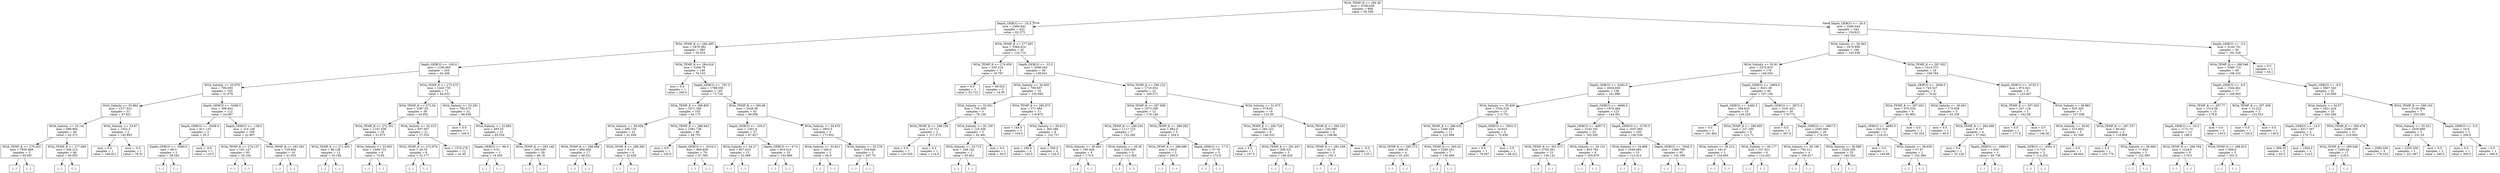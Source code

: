 digraph Tree {
node [shape=box] ;
0 [label="WOA_TEMP_K <= 294.36\nmse = 4706.628\nsamples = 666\nvalue = 95.508"] ;
1 [label="Depth_GEBCO <= -25.5\nmse = 2460.841\nsamples = 422\nvalue = 62.373"] ;
0 -> 1 [labeldistance=2.5, labelangle=45, headlabel="True"] ;
2 [label="WOA_TEMP_K <= 284.495\nmse = 1879.562\nsamples = 380\nvalue = 55.434"] ;
1 -> 2 ;
3 [label="Depth_GEBCO <= -100.0\nmse = 1236.063\nsamples = 234\nvalue = 42.456"] ;
2 -> 3 ;
4 [label="WOA_Salinity <= 33.879\nmse = 780.003\nsamples = 163\nvalue = 31.679"] ;
3 -> 4 ;
5 [label="WOA_Salinity <= 33.862\nmse = 1277.621\nsamples = 51\nvalue = 47.821"] ;
4 -> 5 ;
6 [label="WOA_Salinity <= 33.141\nmse = 699.984\nsamples = 49\nvalue = 42.372"] ;
5 -> 6 ;
7 [label="WOA_TEMP_K <= 279.562\nmse = 7850.889\nsamples = 3\nvalue = 95.667"] ;
6 -> 7 ;
8 [label="(...)"] ;
7 -> 8 ;
9 [label="(...)"] ;
7 -> 9 ;
12 [label="WOA_TEMP_K <= 277.669\nmse = 260.215\nsamples = 46\nvalue = 40.055"] ;
6 -> 12 ;
13 [label="(...)"] ;
12 -> 13 ;
88 [label="(...)"] ;
12 -> 88 ;
97 [label="WOA_Salinity <= 33.87\nmse = 1522.5\nsamples = 2\nvalue = 145.893"] ;
5 -> 97 ;
98 [label="mse = 0.0\nsamples = 1\nvalue = 168.421"] ;
97 -> 98 ;
99 [label="mse = -0.0\nsamples = 1\nvalue = 78.31"] ;
97 -> 99 ;
100 [label="Depth_GEBCO <= -5498.5\nmse = 396.643\nsamples = 112\nvalue = 24.587"] ;
4 -> 100 ;
101 [label="Depth_GEBCO <= -5508.0\nmse = 911.133\nsamples = 3\nvalue = 55.2"] ;
100 -> 101 ;
102 [label="Depth_GEBCO <= -5564.0\nmse = 68.3\nsamples = 2\nvalue = 39.543"] ;
101 -> 102 ;
103 [label="(...)"] ;
102 -> 103 ;
104 [label="(...)"] ;
102 -> 104 ;
105 [label="mse = -0.0\nsamples = 1\nvalue = 110.0"] ;
101 -> 105 ;
106 [label="Depth_GEBCO <= -138.0\nmse = 314.158\nsamples = 109\nvalue = 22.907"] ;
100 -> 106 ;
107 [label="WOA_TEMP_K <= 274.137\nmse = 191.147\nsamples = 93\nvalue = 20.104"] ;
106 -> 107 ;
108 [label="(...)"] ;
107 -> 108 ;
125 [label="(...)"] ;
107 -> 125 ;
250 [label="WOA_TEMP_K <= 281.561\nmse = 729.954\nsamples = 16\nvalue = 41.003"] ;
106 -> 250 ;
251 [label="(...)"] ;
250 -> 251 ;
258 [label="(...)"] ;
250 -> 258 ;
279 [label="WOA_TEMP_K <= 275.475\nmse = 1443.735\nsamples = 71\nvalue = 64.633"] ;
3 -> 279 ;
280 [label="WOA_TEMP_K <= 272.54\nmse = 1087.03\nsamples = 39\nvalue = 43.952"] ;
279 -> 280 ;
281 [label="WOA_TEMP_K <= 272.351\nmse = 1151.338\nsamples = 18\nvalue = 51.673"] ;
280 -> 281 ;
282 [label="WOA_TEMP_K <= 271.402\nmse = 96.129\nsamples = 12\nvalue = 33.185"] ;
281 -> 282 ;
283 [label="(...)"] ;
282 -> 283 ;
284 [label="(...)"] ;
282 -> 284 ;
297 [label="WOA_Salinity <= 33.093\nmse = 1499.722\nsamples = 6\nvalue = 75.85"] ;
281 -> 297 ;
298 [label="(...)"] ;
297 -> 298 ;
299 [label="(...)"] ;
297 -> 299 ;
300 [label="WOA_Salinity <= 32.415\nmse = 937.007\nsamples = 21\nvalue = 37.333"] ;
280 -> 300 ;
301 [label="WOA_TEMP_K <= 272.876\nmse = 26.33\nsamples = 9\nvalue = 31.177"] ;
300 -> 301 ;
302 [label="(...)"] ;
301 -> 302 ;
303 [label="(...)"] ;
301 -> 303 ;
304 [label="mse = 1570.276\nsamples = 12\nvalue = 41.95"] ;
300 -> 304 ;
305 [label="WOA_Salinity <= 33.291\nmse = 785.073\nsamples = 32\nvalue = 88.638"] ;
279 -> 305 ;
306 [label="mse = 0.0\nsamples = 1\nvalue = 180.0"] ;
305 -> 306 ;
307 [label="WOA_Salinity <= 33.983\nmse = 493.55\nsamples = 31\nvalue = 85.254"] ;
305 -> 307 ;
308 [label="Depth_GEBCO <= -86.5\nmse = 0.51\nsamples = 2\nvalue = 18.505"] ;
307 -> 308 ;
309 [label="(...)"] ;
308 -> 309 ;
310 [label="(...)"] ;
308 -> 310 ;
311 [label="WOA_TEMP_K <= 283.148\nmse = 245.049\nsamples = 29\nvalue = 89.18"] ;
307 -> 311 ;
312 [label="(...)"] ;
311 -> 312 ;
345 [label="(...)"] ;
311 -> 345 ;
348 [label="WOA_TEMP_K <= 284.616\nmse = 2208.76\nsamples = 146\nvalue = 76.133"] ;
2 -> 348 ;
349 [label="mse = 0.0\nsamples = 1\nvalue = 260.0"] ;
348 -> 349 ;
350 [label="Depth_GEBCO <= -791.5\nmse = 1789.005\nsamples = 145\nvalue = 73.724"] ;
348 -> 350 ;
351 [label="WOA_TEMP_K <= 288.805\nmse = 1071.346\nsamples = 103\nvalue = 62.175"] ;
350 -> 351 ;
352 [label="WOA_Salinity <= 38.058\nmse = 496.716\nsamples = 23\nvalue = 41.938"] ;
351 -> 352 ;
353 [label="WOA_TEMP_K <= 288.688\nmse = 484.404\nsamples = 17\nvalue = 49.521"] ;
352 -> 353 ;
354 [label="(...)"] ;
353 -> 354 ;
383 [label="(...)"] ;
353 -> 383 ;
384 [label="WOA_TEMP_K <= 286.392\nmse = 9.14\nsamples = 6\nvalue = 22.636"] ;
352 -> 384 ;
385 [label="(...)"] ;
384 -> 385 ;
386 [label="(...)"] ;
384 -> 386 ;
389 [label="WOA_TEMP_K <= 288.943\nmse = 1081.738\nsamples = 80\nvalue = 68.752"] ;
351 -> 389 ;
390 [label="mse = 0.0\nsamples = 1\nvalue = 230.6"] ;
389 -> 390 ;
391 [label="Depth_GEBCO <= -2010.5\nmse = 868.856\nsamples = 79\nvalue = 67.392"] ;
389 -> 391 ;
392 [label="(...)"] ;
391 -> 392 ;
517 [label="(...)"] ;
391 -> 517 ;
520 [label="WOA_TEMP_K <= 290.96\nmse = 2428.06\nsamples = 42\nvalue = 99.956"] ;
350 -> 520 ;
521 [label="Depth_GEBCO <= -105.5\nmse = 1301.4\nsamples = 37\nvalue = 87.627"] ;
520 -> 521 ;
522 [label="WOA_Salinity <= 34.27\nmse = 627.623\nsamples = 12\nvalue = 52.068"] ;
521 -> 522 ;
523 [label="(...)"] ;
522 -> 523 ;
528 [label="(...)"] ;
522 -> 528 ;
539 [label="Depth_GEBCO <= -47.0\nmse = 816.015\nsamples = 25\nvalue = 102.866"] ;
521 -> 539 ;
540 [label="(...)"] ;
539 -> 540 ;
555 [label="(...)"] ;
539 -> 555 ;
584 [label="WOA_Salinity <= 34.475\nmse = 2803.5\nsamples = 5\nvalue = 173.932"] ;
520 -> 584 ;
585 [label="WOA_Salinity <= 33.821\nmse = 200.0\nsamples = 2\nvalue = 95.0"] ;
584 -> 585 ;
586 [label="(...)"] ;
585 -> 586 ;
587 [label="(...)"] ;
585 -> 587 ;
588 [label="WOA_Salinity <= 35.278\nmse = 104.849\nsamples = 3\nvalue = 207.76"] ;
584 -> 588 ;
589 [label="(...)"] ;
588 -> 589 ;
590 [label="(...)"] ;
588 -> 590 ;
593 [label="WOA_TEMP_K <= 277.681\nmse = 3364.614\nsamples = 42\nvalue = 124.714"] ;
1 -> 593 ;
594 [label="WOA_TEMP_K <= 274.659\nmse = 205.216\nsamples = 4\nvalue = 19.797"] ;
593 -> 594 ;
595 [label="mse = 0.0\nsamples = 1\nvalue = 53.722"] ;
594 -> 595 ;
596 [label="mse = 46.624\nsamples = 3\nvalue = 14.95"] ;
594 -> 596 ;
597 [label="Depth_GEBCO <= -22.5\nmse = 2098.043\nsamples = 38\nvalue = 138.941"] ;
593 -> 597 ;
598 [label="WOA_Salinity <= 36.605\nmse = 790.837\nsamples = 16\nvalue = 105.085"] ;
597 -> 598 ;
599 [label="WOA_Salinity <= 33.651\nmse = 705.359\nsamples = 5\nvalue = 78.136"] ;
598 -> 599 ;
600 [label="WOA_TEMP_K <= 289.194\nmse = 10.711\nsamples = 2\nvalue = 117.273"] ;
599 -> 600 ;
601 [label="mse = 0.0\nsamples = 1\nvalue = 120.545"] ;
600 -> 601 ;
602 [label="mse = 0.0\nsamples = 1\nvalue = 114.0"] ;
600 -> 602 ;
603 [label="WOA_Salinity <= 35.159\nmse = 125.456\nsamples = 3\nvalue = 62.481"] ;
599 -> 603 ;
604 [label="WOA_Salinity <= 33.715\nmse = 108.142\nsamples = 2\nvalue = 65.601"] ;
603 -> 604 ;
605 [label="(...)"] ;
604 -> 605 ;
606 [label="(...)"] ;
604 -> 606 ;
607 [label="mse = 0.0\nsamples = 1\nvalue = 50.0"] ;
603 -> 607 ;
608 [label="WOA_TEMP_K <= 292.675\nmse = 371.484\nsamples = 11\nvalue = 116.875"] ;
598 -> 608 ;
609 [label="mse = 144.0\nsamples = 3\nvalue = 104.0"] ;
608 -> 609 ;
610 [label="WOA_Salinity <= 36.611\nmse = 365.289\nsamples = 8\nvalue = 122.727"] ;
608 -> 610 ;
611 [label="mse = 184.0\nsamples = 4\nvalue = 126.0"] ;
610 -> 611 ;
612 [label="mse = 500.0\nsamples = 4\nvalue = 120.0"] ;
610 -> 612 ;
613 [label="WOA_TEMP_K <= 290.122\nmse = 1733.032\nsamples = 22\nvalue = 160.571"] ;
597 -> 613 ;
614 [label="WOA_TEMP_K <= 287.938\nmse = 1673.208\nsamples = 12\nvalue = 178.148"] ;
613 -> 614 ;
615 [label="WOA_TEMP_K <= 280.234\nmse = 1117.723\nsamples = 7\nvalue = 152.295"] ;
614 -> 615 ;
616 [label="WOA_Salinity <= 30.093\nmse = 195.429\nsamples = 4\nvalue = 175.0"] ;
615 -> 616 ;
617 [label="(...)"] ;
616 -> 617 ;
620 [label="(...)"] ;
616 -> 620 ;
621 [label="WOA_Salinity <= 28.39\nmse = 250.856\nsamples = 3\nvalue = 112.562"] ;
615 -> 621 ;
622 [label="(...)"] ;
621 -> 622 ;
623 [label="(...)"] ;
621 -> 623 ;
626 [label="WOA_TEMP_K <= 289.282\nmse = 892.0\nsamples = 5\nvalue = 204.0"] ;
614 -> 626 ;
627 [label="WOA_TEMP_K <= 288.689\nmse = 100.0\nsamples = 2\nvalue = 230.0"] ;
626 -> 627 ;
628 [label="(...)"] ;
627 -> 628 ;
629 [label="(...)"] ;
627 -> 629 ;
630 [label="Depth_GEBCO <= -17.0\nmse = 57.76\nsamples = 3\nvalue = 172.8"] ;
626 -> 630 ;
631 [label="(...)"] ;
630 -> 631 ;
632 [label="(...)"] ;
630 -> 632 ;
633 [label="WOA_Salinity <= 31.875\nmse = 578.65\nsamples = 10\nvalue = 132.95"] ;
613 -> 633 ;
634 [label="WOA_TEMP_K <= 290.728\nmse = 284.222\nsamples = 6\nvalue = 146.333"] ;
633 -> 634 ;
635 [label="mse = 0.0\nsamples = 1\nvalue = 167.0"] ;
634 -> 635 ;
636 [label="WOA_TEMP_K <= 291.047\nmse = 208.531\nsamples = 5\nvalue = 140.429"] ;
634 -> 636 ;
637 [label="(...)"] ;
636 -> 637 ;
642 [label="(...)"] ;
636 -> 642 ;
645 [label="WOA_TEMP_K <= 294.161\nmse = 205.886\nsamples = 4\nvalue = 108.86"] ;
633 -> 645 ;
646 [label="WOA_TEMP_K <= 291.538\nmse = 42.19\nsamples = 3\nvalue = 102.3"] ;
645 -> 646 ;
647 [label="(...)"] ;
646 -> 647 ;
648 [label="(...)"] ;
646 -> 648 ;
651 [label="mse = -0.0\nsamples = 1\nvalue = 135.1"] ;
645 -> 651 ;
652 [label="Depth_GEBCO <= -26.0\nmse = 3260.044\nsamples = 244\nvalue = 154.621"] ;
0 -> 652 [labeldistance=2.5, labelangle=-45, headlabel="False"] ;
653 [label="WOA_Salinity <= 36.563\nmse = 2470.806\nsamples = 194\nvalue = 143.638"] ;
652 -> 653 ;
654 [label="WOA_Salinity <= 35.81\nmse = 2370.919\nsamples = 176\nvalue = 148.054"] ;
653 -> 654 ;
655 [label="Depth_GEBCO <= -5282.0\nmse = 2004.926\nsamples = 136\nvalue = 141.886"] ;
654 -> 655 ;
656 [label="WOA_Salinity <= 35.409\nmse = 1534.534\nsamples = 13\nvalue = 113.731"] ;
655 -> 656 ;
657 [label="WOA_TEMP_K <= 296.632\nmse = 1466.505\nsamples = 11\nvalue = 122.568"] ;
656 -> 657 ;
658 [label="WOA_TEMP_K <= 295.375\nmse = 468.33\nsamples = 4\nvalue = 91.245"] ;
657 -> 658 ;
659 [label="(...)"] ;
658 -> 659 ;
660 [label="(...)"] ;
658 -> 660 ;
663 [label="WOA_TEMP_K <= 300.24\nmse = 1280.281\nsamples = 7\nvalue = 136.489"] ;
657 -> 663 ;
664 [label="(...)"] ;
663 -> 664 ;
669 [label="(...)"] ;
663 -> 669 ;
676 [label="Depth_GEBCO <= -5501.5\nmse = 24.623\nsamples = 2\nvalue = 75.439"] ;
656 -> 676 ;
677 [label="mse = 0.0\nsamples = 1\nvalue = 78.947"] ;
676 -> 677 ;
678 [label="mse = 0.0\nsamples = 1\nvalue = 68.421"] ;
676 -> 678 ;
679 [label="Depth_GEBCO <= -4689.0\nmse = 1970.464\nsamples = 123\nvalue = 144.361"] ;
655 -> 679 ;
680 [label="Depth_GEBCO <= -4857.5\nmse = 3143.191\nsamples = 23\nvalue = 162.292"] ;
679 -> 680 ;
681 [label="WOA_TEMP_K <= 301.073\nmse = 2705.201\nsamples = 15\nvalue = 136.141"] ;
680 -> 681 ;
682 [label="(...)"] ;
681 -> 682 ;
701 [label="(...)"] ;
681 -> 701 ;
710 [label="WOA_Salinity <= 35.131\nmse = 833.782\nsamples = 8\nvalue = 205.876"] ;
680 -> 710 ;
711 [label="(...)"] ;
710 -> 711 ;
718 [label="(...)"] ;
710 -> 718 ;
721 [label="Depth_GEBCO <= -3735.5\nmse = 1637.065\nsamples = 100\nvalue = 140.536"] ;
679 -> 721 ;
722 [label="WOA_Salinity <= 34.899\nmse = 1049.992\nsamples = 15\nvalue = 113.414"] ;
721 -> 722 ;
723 [label="(...)"] ;
722 -> 723 ;
732 [label="(...)"] ;
722 -> 732 ;
751 [label="Depth_GEBCO <= -3545.5\nmse = 1589.799\nsamples = 85\nvalue = 145.198"] ;
721 -> 751 ;
752 [label="(...)"] ;
751 -> 752 ;
765 [label="(...)"] ;
751 -> 765 ;
892 [label="Depth_GEBCO <= -3894.0\nmse = 3021.38\nsamples = 40\nvalue = 167.136"] ;
654 -> 892 ;
893 [label="Depth_GEBCO <= -5482.5\nmse = 594.633\nsamples = 10\nvalue = 129.229"] ;
892 -> 893 ;
894 [label="mse = 0.0\nsamples = 1\nvalue = 181.862"] ;
893 -> 894 ;
895 [label="WOA_TEMP_K <= 296.905\nmse = 227.295\nsamples = 9\nvalue = 121.71"] ;
893 -> 895 ;
896 [label="WOA_Salinity <= 36.212\nmse = 181.9\nsamples = 3\nvalue = 134.685"] ;
895 -> 896 ;
897 [label="(...)"] ;
896 -> 897 ;
898 [label="(...)"] ;
896 -> 898 ;
901 [label="WOA_Salinity <= 36.177\nmse = 107.021\nsamples = 6\nvalue = 114.501"] ;
895 -> 901 ;
902 [label="(...)"] ;
901 -> 902 ;
907 [label="(...)"] ;
901 -> 907 ;
912 [label="Depth_GEBCO <= -3872.0\nmse = 3191.631\nsamples = 30\nvalue = 179.772"] ;
892 -> 912 ;
913 [label="mse = 0.0\nsamples = 1\nvalue = 307.9"] ;
912 -> 913 ;
914 [label="Depth_GEBCO <= -3667.5\nmse = 2585.594\nsamples = 29\nvalue = 174.201"] ;
912 -> 914 ;
915 [label="WOA_Salinity <= 36.169\nmse = 750.211\nsamples = 4\nvalue = 109.917"] ;
914 -> 915 ;
916 [label="(...)"] ;
915 -> 916 ;
921 [label="(...)"] ;
915 -> 921 ;
922 [label="WOA_Salinity <= 36.089\nmse = 2329.338\nsamples = 25\nvalue = 180.324"] ;
914 -> 922 ;
923 [label="(...)"] ;
922 -> 923 ;
926 [label="(...)"] ;
922 -> 926 ;
955 [label="WOA_TEMP_K <= 297.022\nmse = 1414.373\nsamples = 18\nvalue = 100.784"] ;
653 -> 955 ;
956 [label="Depth_GEBCO <= -3949.0\nmse = 745.327\nsamples = 9\nvalue = 76.42"] ;
955 -> 956 ;
957 [label="WOA_TEMP_K <= 297.003\nmse = 970.534\nsamples = 4\nvalue = 91.802"] ;
956 -> 957 ;
958 [label="Depth_GEBCO <= -4680.5\nmse = 542.018\nsamples = 3\nvalue = 118.251"] ;
957 -> 958 ;
959 [label="mse = 0.0\nsamples = 1\nvalue = 149.98"] ;
958 -> 959 ;
960 [label="WOA_Salinity <= 36.659\nmse = 57.97\nsamples = 2\nvalue = 102.386"] ;
958 -> 960 ;
961 [label="(...)"] ;
960 -> 961 ;
962 [label="(...)"] ;
960 -> 962 ;
963 [label="mse = 0.0\nsamples = 1\nvalue = 65.354"] ;
957 -> 963 ;
964 [label="WOA_Salinity <= 36.691\nmse = 175.658\nsamples = 5\nvalue = 63.236"] ;
956 -> 964 ;
965 [label="mse = 0.0\nsamples = 1\nvalue = 95.0"] ;
964 -> 965 ;
966 [label="WOA_TEMP_K <= 294.499\nmse = 8.747\nsamples = 4\nvalue = 57.942"] ;
964 -> 966 ;
967 [label="mse = 0.0\nsamples = 1\nvalue = 55.126"] ;
966 -> 967 ;
968 [label="Depth_GEBCO <= -2889.0\nmse = 1.633\nsamples = 3\nvalue = 60.758"] ;
966 -> 968 ;
969 [label="(...)"] ;
968 -> 969 ;
970 [label="(...)"] ;
968 -> 970 ;
971 [label="Depth_GEBCO <= -4735.5\nmse = 972.621\nsamples = 9\nvalue = 123.407"] ;
955 -> 971 ;
972 [label="WOA_TEMP_K <= 297.026\nmse = 247.118\nsamples = 2\nvalue = 162.08"] ;
971 -> 972 ;
973 [label="mse = 0.0\nsamples = 1\nvalue = 177.8"] ;
972 -> 973 ;
974 [label="mse = 0.0\nsamples = 1\nvalue = 146.36"] ;
972 -> 974 ;
975 [label="WOA_Salinity <= 36.883\nmse = 425.305\nsamples = 7\nvalue = 107.938"] ;
971 -> 975 ;
976 [label="WOA_Salinity <= 36.82\nmse = 515.843\nsamples = 3\nvalue = 91.548"] ;
975 -> 976 ;
977 [label="Depth_GEBCO <= -4591.0\nmse = 0.719\nsamples = 2\nvalue = 114.252"] ;
976 -> 977 ;
978 [label="(...)"] ;
977 -> 978 ;
979 [label="(...)"] ;
977 -> 979 ;
980 [label="mse = 0.0\nsamples = 1\nvalue = 68.844"] ;
976 -> 980 ;
981 [label="WOA_TEMP_K <= 297.337\nmse = 66.442\nsamples = 4\nvalue = 118.866"] ;
975 -> 981 ;
982 [label="mse = 0.0\nsamples = 1\nvalue = 102.779"] ;
981 -> 982 ;
983 [label="WOA_Salinity <= 36.969\nmse = 17.624\nsamples = 3\nvalue = 122.083"] ;
981 -> 983 ;
984 [label="(...)"] ;
983 -> 984 ;
985 [label="(...)"] ;
983 -> 985 ;
988 [label="Depth_GEBCO <= -3.0\nmse = 4144.761\nsamples = 50\nvalue = 191.528"] ;
652 -> 988 ;
989 [label="WOA_TEMP_K <= 298.546\nmse = 3380.715\nsamples = 49\nvalue = 198.232"] ;
988 -> 989 ;
990 [label="Depth_GEBCO <= -9.0\nmse = 1544.641\nsamples = 17\nvalue = 168.065"] ;
989 -> 990 ;
991 [label="WOA_TEMP_K <= 297.77\nmse = 1314.56\nsamples = 15\nvalue = 178.8"] ;
990 -> 991 ;
992 [label="Depth_GEBCO <= -16.5\nmse = 1172.75\nsamples = 13\nvalue = 188.5"] ;
991 -> 992 ;
993 [label="WOA_TEMP_K <= 294.764\nmse = 1224.0\nsamples = 8\nvalue = 176.0"] ;
992 -> 993 ;
994 [label="(...)"] ;
993 -> 994 ;
995 [label="(...)"] ;
993 -> 995 ;
1000 [label="WOA_TEMP_K <= 296.914\nmse = 809.0\nsamples = 5\nvalue = 201.0"] ;
992 -> 1000 ;
1001 [label="(...)"] ;
1000 -> 1001 ;
1002 [label="(...)"] ;
1000 -> 1002 ;
1003 [label="mse = 0.0\nsamples = 2\nvalue = 140.0"] ;
991 -> 1003 ;
1004 [label="WOA_TEMP_K <= 297.458\nmse = 22.222\nsamples = 2\nvalue = 123.333"] ;
990 -> 1004 ;
1005 [label="mse = 0.0\nsamples = 1\nvalue = 120.0"] ;
1004 -> 1005 ;
1006 [label="mse = 0.0\nsamples = 1\nvalue = 130.0"] ;
1004 -> 1006 ;
1007 [label="Depth_GEBCO <= -9.0\nmse = 3607.343\nsamples = 32\nvalue = 216.569"] ;
989 -> 1007 ;
1008 [label="WOA_Salinity <= 34.57\nmse = 3421.416\nsamples = 25\nvalue = 203.289"] ;
1007 -> 1008 ;
1009 [label="Depth_GEBCO <= -14.5\nmse = 6217.347\nsamples = 4\nvalue = 170.714"] ;
1008 -> 1009 ;
1010 [label="mse = 506.25\nsamples = 2\nvalue = 62.5"] ;
1009 -> 1010 ;
1011 [label="mse = 1944.0\nsamples = 2\nvalue = 214.0"] ;
1009 -> 1011 ;
1012 [label="WOA_TEMP_K <= 300.478\nmse = 2496.358\nsamples = 21\nvalue = 210.645"] ;
1008 -> 1012 ;
1013 [label="WOA_TEMP_K <= 299.046\nmse = 2285.44\nsamples = 17\nvalue = 218.4"] ;
1012 -> 1013 ;
1014 [label="(...)"] ;
1013 -> 1014 ;
1017 [label="(...)"] ;
1013 -> 1017 ;
1024 [label="mse = 2080.556\nsamples = 4\nvalue = 178.333"] ;
1012 -> 1024 ;
1025 [label="WOA_TEMP_K <= 299.102\nmse = 2128.698\nsamples = 7\nvalue = 255.385"] ;
1007 -> 1025 ;
1026 [label="WOA_Salinity <= 35.521\nmse = 1929.688\nsamples = 5\nvalue = 231.25"] ;
1025 -> 1026 ;
1027 [label="mse = 2205.556\nsamples = 3\nvalue = 221.667"] ;
1026 -> 1027 ;
1028 [label="mse = 0.0\nsamples = 2\nvalue = 260.0"] ;
1026 -> 1028 ;
1029 [label="Depth_GEBCO <= -5.0\nmse = 24.0\nsamples = 2\nvalue = 294.0"] ;
1025 -> 1029 ;
1030 [label="mse = 0.0\nsamples = 1\nvalue = 300.0"] ;
1029 -> 1030 ;
1031 [label="mse = 0.0\nsamples = 1\nvalue = 290.0"] ;
1029 -> 1031 ;
1032 [label="mse = 0.0\nsamples = 1\nvalue = 54.1"] ;
988 -> 1032 ;
}
